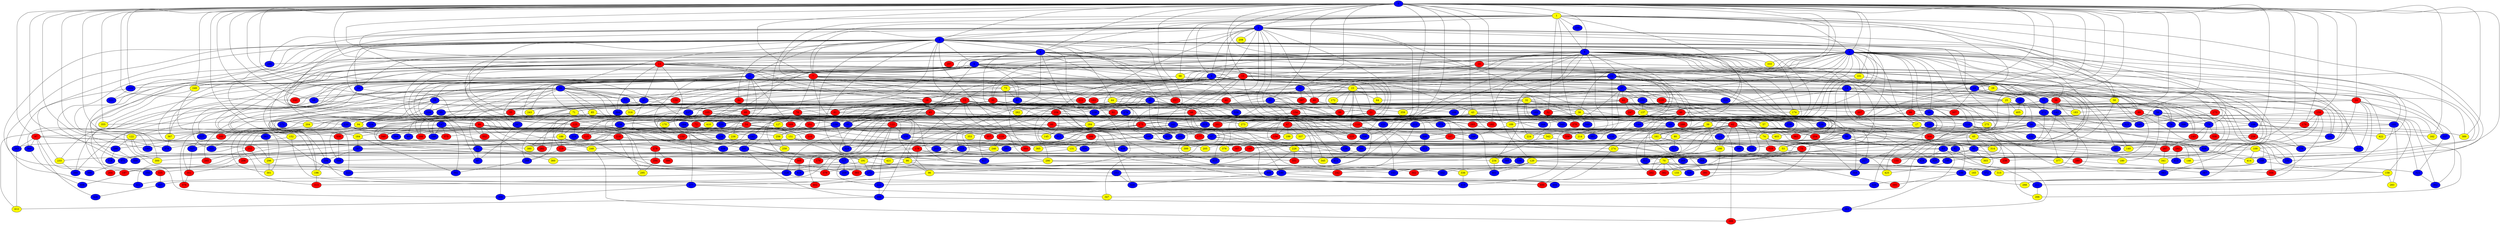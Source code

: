 graph {
0 [style = filled fillcolor = blue];
1 [style = filled fillcolor = yellow];
2 [style = filled fillcolor = blue];
3 [style = filled fillcolor = blue];
4 [style = filled fillcolor = blue];
5 [style = filled fillcolor = blue];
6 [style = filled fillcolor = blue];
7 [style = filled fillcolor = red];
8 [style = filled fillcolor = blue];
9 [style = filled fillcolor = blue];
10 [style = filled fillcolor = red];
11 [style = filled fillcolor = blue];
12 [style = filled fillcolor = red];
13 [style = filled fillcolor = red];
14 [style = filled fillcolor = blue];
15 [style = filled fillcolor = red];
16 [style = filled fillcolor = red];
17 [style = filled fillcolor = yellow];
18 [style = filled fillcolor = blue];
19 [style = filled fillcolor = blue];
20 [style = filled fillcolor = blue];
21 [style = filled fillcolor = red];
22 [style = filled fillcolor = blue];
23 [style = filled fillcolor = yellow];
24 [style = filled fillcolor = red];
25 [style = filled fillcolor = yellow];
26 [style = filled fillcolor = blue];
27 [style = filled fillcolor = blue];
28 [style = filled fillcolor = blue];
29 [style = filled fillcolor = yellow];
30 [style = filled fillcolor = red];
31 [style = filled fillcolor = blue];
32 [style = filled fillcolor = yellow];
33 [style = filled fillcolor = blue];
34 [style = filled fillcolor = blue];
35 [style = filled fillcolor = red];
36 [style = filled fillcolor = yellow];
37 [style = filled fillcolor = blue];
38 [style = filled fillcolor = red];
39 [style = filled fillcolor = yellow];
40 [style = filled fillcolor = red];
41 [style = filled fillcolor = blue];
42 [style = filled fillcolor = red];
43 [style = filled fillcolor = yellow];
44 [style = filled fillcolor = yellow];
45 [style = filled fillcolor = red];
46 [style = filled fillcolor = red];
47 [style = filled fillcolor = red];
48 [style = filled fillcolor = red];
49 [style = filled fillcolor = red];
50 [style = filled fillcolor = blue];
51 [style = filled fillcolor = blue];
52 [style = filled fillcolor = red];
53 [style = filled fillcolor = yellow];
54 [style = filled fillcolor = red];
55 [style = filled fillcolor = blue];
56 [style = filled fillcolor = blue];
57 [style = filled fillcolor = yellow];
58 [style = filled fillcolor = yellow];
59 [style = filled fillcolor = blue];
60 [style = filled fillcolor = red];
61 [style = filled fillcolor = red];
62 [style = filled fillcolor = red];
63 [style = filled fillcolor = blue];
64 [style = filled fillcolor = yellow];
65 [style = filled fillcolor = yellow];
66 [style = filled fillcolor = red];
67 [style = filled fillcolor = blue];
68 [style = filled fillcolor = blue];
69 [style = filled fillcolor = blue];
70 [style = filled fillcolor = yellow];
71 [style = filled fillcolor = yellow];
72 [style = filled fillcolor = red];
73 [style = filled fillcolor = yellow];
74 [style = filled fillcolor = yellow];
75 [style = filled fillcolor = red];
76 [style = filled fillcolor = blue];
77 [style = filled fillcolor = blue];
78 [style = filled fillcolor = red];
79 [style = filled fillcolor = blue];
80 [style = filled fillcolor = yellow];
81 [style = filled fillcolor = blue];
82 [style = filled fillcolor = blue];
83 [style = filled fillcolor = blue];
84 [style = filled fillcolor = red];
85 [style = filled fillcolor = yellow];
86 [style = filled fillcolor = red];
87 [style = filled fillcolor = blue];
88 [style = filled fillcolor = red];
89 [style = filled fillcolor = red];
90 [style = filled fillcolor = yellow];
91 [style = filled fillcolor = blue];
92 [style = filled fillcolor = red];
93 [style = filled fillcolor = blue];
94 [style = filled fillcolor = yellow];
95 [style = filled fillcolor = blue];
96 [style = filled fillcolor = yellow];
97 [style = filled fillcolor = red];
98 [style = filled fillcolor = yellow];
99 [style = filled fillcolor = red];
100 [style = filled fillcolor = blue];
101 [style = filled fillcolor = yellow];
102 [style = filled fillcolor = blue];
103 [style = filled fillcolor = blue];
104 [style = filled fillcolor = red];
105 [style = filled fillcolor = red];
106 [style = filled fillcolor = blue];
107 [style = filled fillcolor = red];
108 [style = filled fillcolor = blue];
109 [style = filled fillcolor = yellow];
110 [style = filled fillcolor = red];
111 [style = filled fillcolor = red];
112 [style = filled fillcolor = blue];
113 [style = filled fillcolor = blue];
114 [style = filled fillcolor = blue];
115 [style = filled fillcolor = red];
116 [style = filled fillcolor = blue];
117 [style = filled fillcolor = blue];
118 [style = filled fillcolor = blue];
119 [style = filled fillcolor = red];
120 [style = filled fillcolor = yellow];
121 [style = filled fillcolor = blue];
122 [style = filled fillcolor = yellow];
123 [style = filled fillcolor = red];
124 [style = filled fillcolor = blue];
125 [style = filled fillcolor = red];
126 [style = filled fillcolor = blue];
127 [style = filled fillcolor = yellow];
128 [style = filled fillcolor = blue];
129 [style = filled fillcolor = red];
130 [style = filled fillcolor = red];
131 [style = filled fillcolor = yellow];
132 [style = filled fillcolor = blue];
133 [style = filled fillcolor = yellow];
134 [style = filled fillcolor = red];
135 [style = filled fillcolor = blue];
136 [style = filled fillcolor = blue];
137 [style = filled fillcolor = yellow];
138 [style = filled fillcolor = blue];
139 [style = filled fillcolor = blue];
140 [style = filled fillcolor = yellow];
141 [style = filled fillcolor = blue];
142 [style = filled fillcolor = blue];
143 [style = filled fillcolor = red];
144 [style = filled fillcolor = blue];
145 [style = filled fillcolor = yellow];
146 [style = filled fillcolor = yellow];
147 [style = filled fillcolor = blue];
148 [style = filled fillcolor = blue];
149 [style = filled fillcolor = red];
150 [style = filled fillcolor = red];
151 [style = filled fillcolor = yellow];
152 [style = filled fillcolor = yellow];
153 [style = filled fillcolor = blue];
154 [style = filled fillcolor = red];
155 [style = filled fillcolor = red];
156 [style = filled fillcolor = blue];
157 [style = filled fillcolor = blue];
158 [style = filled fillcolor = yellow];
159 [style = filled fillcolor = red];
160 [style = filled fillcolor = red];
161 [style = filled fillcolor = yellow];
162 [style = filled fillcolor = yellow];
163 [style = filled fillcolor = red];
164 [style = filled fillcolor = yellow];
165 [style = filled fillcolor = yellow];
166 [style = filled fillcolor = red];
167 [style = filled fillcolor = red];
168 [style = filled fillcolor = blue];
169 [style = filled fillcolor = red];
170 [style = filled fillcolor = yellow];
171 [style = filled fillcolor = blue];
172 [style = filled fillcolor = yellow];
173 [style = filled fillcolor = red];
174 [style = filled fillcolor = yellow];
175 [style = filled fillcolor = red];
176 [style = filled fillcolor = red];
177 [style = filled fillcolor = red];
178 [style = filled fillcolor = red];
179 [style = filled fillcolor = red];
180 [style = filled fillcolor = yellow];
181 [style = filled fillcolor = blue];
182 [style = filled fillcolor = red];
183 [style = filled fillcolor = yellow];
184 [style = filled fillcolor = blue];
185 [style = filled fillcolor = blue];
186 [style = filled fillcolor = yellow];
187 [style = filled fillcolor = blue];
188 [style = filled fillcolor = blue];
189 [style = filled fillcolor = yellow];
190 [style = filled fillcolor = blue];
191 [style = filled fillcolor = yellow];
192 [style = filled fillcolor = blue];
193 [style = filled fillcolor = blue];
194 [style = filled fillcolor = blue];
195 [style = filled fillcolor = blue];
196 [style = filled fillcolor = yellow];
197 [style = filled fillcolor = red];
198 [style = filled fillcolor = blue];
199 [style = filled fillcolor = yellow];
200 [style = filled fillcolor = blue];
201 [style = filled fillcolor = red];
202 [style = filled fillcolor = red];
203 [style = filled fillcolor = blue];
204 [style = filled fillcolor = yellow];
205 [style = filled fillcolor = yellow];
206 [style = filled fillcolor = red];
207 [style = filled fillcolor = red];
208 [style = filled fillcolor = yellow];
209 [style = filled fillcolor = blue];
210 [style = filled fillcolor = red];
211 [style = filled fillcolor = blue];
212 [style = filled fillcolor = blue];
213 [style = filled fillcolor = blue];
214 [style = filled fillcolor = yellow];
215 [style = filled fillcolor = blue];
216 [style = filled fillcolor = red];
217 [style = filled fillcolor = blue];
218 [style = filled fillcolor = red];
219 [style = filled fillcolor = blue];
220 [style = filled fillcolor = blue];
221 [style = filled fillcolor = blue];
222 [style = filled fillcolor = blue];
223 [style = filled fillcolor = blue];
224 [style = filled fillcolor = yellow];
225 [style = filled fillcolor = red];
226 [style = filled fillcolor = yellow];
227 [style = filled fillcolor = blue];
228 [style = filled fillcolor = blue];
229 [style = filled fillcolor = blue];
230 [style = filled fillcolor = blue];
231 [style = filled fillcolor = blue];
232 [style = filled fillcolor = blue];
233 [style = filled fillcolor = yellow];
234 [style = filled fillcolor = yellow];
235 [style = filled fillcolor = blue];
236 [style = filled fillcolor = yellow];
237 [style = filled fillcolor = blue];
238 [style = filled fillcolor = red];
239 [style = filled fillcolor = blue];
240 [style = filled fillcolor = red];
241 [style = filled fillcolor = blue];
242 [style = filled fillcolor = red];
243 [style = filled fillcolor = yellow];
244 [style = filled fillcolor = blue];
245 [style = filled fillcolor = blue];
246 [style = filled fillcolor = yellow];
247 [style = filled fillcolor = red];
248 [style = filled fillcolor = yellow];
249 [style = filled fillcolor = yellow];
250 [style = filled fillcolor = blue];
251 [style = filled fillcolor = red];
252 [style = filled fillcolor = red];
253 [style = filled fillcolor = blue];
254 [style = filled fillcolor = red];
255 [style = filled fillcolor = blue];
256 [style = filled fillcolor = yellow];
257 [style = filled fillcolor = red];
258 [style = filled fillcolor = red];
259 [style = filled fillcolor = yellow];
260 [style = filled fillcolor = blue];
261 [style = filled fillcolor = blue];
262 [style = filled fillcolor = yellow];
263 [style = filled fillcolor = blue];
264 [style = filled fillcolor = red];
265 [style = filled fillcolor = red];
266 [style = filled fillcolor = yellow];
267 [style = filled fillcolor = blue];
268 [style = filled fillcolor = yellow];
269 [style = filled fillcolor = blue];
270 [style = filled fillcolor = red];
271 [style = filled fillcolor = blue];
272 [style = filled fillcolor = blue];
273 [style = filled fillcolor = yellow];
274 [style = filled fillcolor = yellow];
275 [style = filled fillcolor = yellow];
276 [style = filled fillcolor = blue];
277 [style = filled fillcolor = blue];
278 [style = filled fillcolor = red];
279 [style = filled fillcolor = blue];
280 [style = filled fillcolor = red];
281 [style = filled fillcolor = blue];
282 [style = filled fillcolor = red];
283 [style = filled fillcolor = yellow];
284 [style = filled fillcolor = yellow];
285 [style = filled fillcolor = blue];
286 [style = filled fillcolor = yellow];
287 [style = filled fillcolor = red];
288 [style = filled fillcolor = red];
289 [style = filled fillcolor = blue];
290 [style = filled fillcolor = yellow];
291 [style = filled fillcolor = blue];
292 [style = filled fillcolor = red];
293 [style = filled fillcolor = red];
294 [style = filled fillcolor = red];
295 [style = filled fillcolor = yellow];
296 [style = filled fillcolor = yellow];
297 [style = filled fillcolor = red];
298 [style = filled fillcolor = blue];
299 [style = filled fillcolor = red];
300 [style = filled fillcolor = yellow];
301 [style = filled fillcolor = yellow];
302 [style = filled fillcolor = red];
303 [style = filled fillcolor = yellow];
304 [style = filled fillcolor = red];
305 [style = filled fillcolor = red];
306 [style = filled fillcolor = blue];
307 [style = filled fillcolor = red];
308 [style = filled fillcolor = blue];
309 [style = filled fillcolor = blue];
310 [style = filled fillcolor = yellow];
311 [style = filled fillcolor = blue];
312 [style = filled fillcolor = blue];
313 [style = filled fillcolor = red];
314 [style = filled fillcolor = yellow];
315 [style = filled fillcolor = blue];
316 [style = filled fillcolor = yellow];
317 [style = filled fillcolor = blue];
318 [style = filled fillcolor = blue];
319 [style = filled fillcolor = red];
320 [style = filled fillcolor = blue];
321 [style = filled fillcolor = blue];
322 [style = filled fillcolor = blue];
323 [style = filled fillcolor = blue];
324 [style = filled fillcolor = blue];
325 [style = filled fillcolor = blue];
326 [style = filled fillcolor = blue];
327 [style = filled fillcolor = blue];
328 [style = filled fillcolor = blue];
329 [style = filled fillcolor = blue];
330 [style = filled fillcolor = red];
331 [style = filled fillcolor = red];
332 [style = filled fillcolor = blue];
333 [style = filled fillcolor = yellow];
334 [style = filled fillcolor = blue];
335 [style = filled fillcolor = red];
336 [style = filled fillcolor = yellow];
337 [style = filled fillcolor = yellow];
338 [style = filled fillcolor = red];
339 [style = filled fillcolor = blue];
340 [style = filled fillcolor = red];
341 [style = filled fillcolor = yellow];
342 [style = filled fillcolor = yellow];
343 [style = filled fillcolor = blue];
344 [style = filled fillcolor = blue];
345 [style = filled fillcolor = yellow];
346 [style = filled fillcolor = blue];
347 [style = filled fillcolor = yellow];
348 [style = filled fillcolor = blue];
349 [style = filled fillcolor = blue];
350 [style = filled fillcolor = blue];
351 [style = filled fillcolor = red];
352 [style = filled fillcolor = red];
353 [style = filled fillcolor = yellow];
354 [style = filled fillcolor = blue];
355 [style = filled fillcolor = yellow];
356 [style = filled fillcolor = red];
357 [style = filled fillcolor = red];
358 [style = filled fillcolor = red];
359 [style = filled fillcolor = yellow];
360 [style = filled fillcolor = yellow];
361 [style = filled fillcolor = red];
362 [style = filled fillcolor = blue];
363 [style = filled fillcolor = blue];
364 [style = filled fillcolor = red];
365 [style = filled fillcolor = yellow];
366 [style = filled fillcolor = blue];
367 [style = filled fillcolor = yellow];
368 [style = filled fillcolor = blue];
369 [style = filled fillcolor = blue];
370 [style = filled fillcolor = blue];
371 [style = filled fillcolor = blue];
372 [style = filled fillcolor = blue];
373 [style = filled fillcolor = blue];
374 [style = filled fillcolor = blue];
375 [style = filled fillcolor = red];
376 [style = filled fillcolor = yellow];
377 [style = filled fillcolor = yellow];
378 [style = filled fillcolor = red];
379 [style = filled fillcolor = red];
380 [style = filled fillcolor = yellow];
381 [style = filled fillcolor = blue];
382 [style = filled fillcolor = red];
383 [style = filled fillcolor = blue];
384 [style = filled fillcolor = blue];
385 [style = filled fillcolor = blue];
386 [style = filled fillcolor = red];
387 [style = filled fillcolor = blue];
388 [style = filled fillcolor = red];
389 [style = filled fillcolor = yellow];
390 [style = filled fillcolor = blue];
391 [style = filled fillcolor = red];
392 [style = filled fillcolor = blue];
393 [style = filled fillcolor = red];
394 [style = filled fillcolor = blue];
395 [style = filled fillcolor = red];
396 [style = filled fillcolor = blue];
397 [style = filled fillcolor = red];
398 [style = filled fillcolor = blue];
399 [style = filled fillcolor = yellow];
400 [style = filled fillcolor = red];
401 [style = filled fillcolor = blue];
402 [style = filled fillcolor = red];
403 [style = filled fillcolor = yellow];
404 [style = filled fillcolor = blue];
405 [style = filled fillcolor = yellow];
406 [style = filled fillcolor = blue];
407 [style = filled fillcolor = blue];
408 [style = filled fillcolor = blue];
409 [style = filled fillcolor = blue];
410 [style = filled fillcolor = yellow];
411 [style = filled fillcolor = blue];
412 [style = filled fillcolor = yellow];
413 [style = filled fillcolor = blue];
414 [style = filled fillcolor = yellow];
415 [style = filled fillcolor = blue];
416 [style = filled fillcolor = blue];
417 [style = filled fillcolor = blue];
418 [style = filled fillcolor = blue];
419 [style = filled fillcolor = blue];
420 [style = filled fillcolor = blue];
421 [style = filled fillcolor = yellow];
422 [style = filled fillcolor = yellow];
423 [style = filled fillcolor = blue];
424 [style = filled fillcolor = blue];
425 [style = filled fillcolor = yellow];
426 [style = filled fillcolor = blue];
0 -- 5;
0 -- 7;
0 -- 8;
0 -- 10;
0 -- 13;
0 -- 15;
0 -- 16;
0 -- 18;
0 -- 20;
0 -- 24;
0 -- 25;
0 -- 27;
0 -- 31;
0 -- 34;
0 -- 39;
3 -- 290;
0 -- 4;
0 -- 3;
0 -- 2;
0 -- 1;
0 -- 43;
0 -- 51;
0 -- 53;
0 -- 68;
0 -- 77;
0 -- 88;
0 -- 97;
0 -- 101;
0 -- 105;
0 -- 108;
0 -- 120;
0 -- 121;
0 -- 140;
0 -- 159;
0 -- 162;
0 -- 164;
0 -- 176;
0 -- 177;
0 -- 183;
0 -- 193;
0 -- 215;
0 -- 232;
0 -- 240;
0 -- 249;
0 -- 252;
0 -- 258;
0 -- 298;
0 -- 333;
0 -- 355;
0 -- 374;
0 -- 389;
1 -- 2;
1 -- 3;
1 -- 4;
1 -- 5;
1 -- 8;
1 -- 9;
1 -- 16;
1 -- 18;
1 -- 52;
1 -- 54;
1 -- 58;
1 -- 98;
1 -- 148;
1 -- 184;
1 -- 235;
1 -- 270;
1 -- 320;
1 -- 387;
1 -- 422;
2 -- 3;
2 -- 7;
2 -- 9;
2 -- 23;
2 -- 30;
2 -- 33;
2 -- 39;
2 -- 41;
2 -- 58;
2 -- 67;
2 -- 108;
2 -- 111;
2 -- 121;
2 -- 125;
2 -- 190;
2 -- 208;
2 -- 215;
2 -- 217;
2 -- 225;
2 -- 239;
2 -- 276;
2 -- 285;
2 -- 309;
3 -- 4;
3 -- 5;
3 -- 6;
3 -- 7;
3 -- 8;
3 -- 11;
3 -- 12;
3 -- 25;
3 -- 26;
3 -- 28;
3 -- 39;
3 -- 44;
3 -- 46;
3 -- 61;
3 -- 63;
3 -- 79;
3 -- 83;
3 -- 84;
3 -- 88;
3 -- 92;
3 -- 122;
3 -- 150;
3 -- 151;
3 -- 174;
3 -- 191;
3 -- 197;
3 -- 204;
3 -- 233;
3 -- 250;
3 -- 257;
3 -- 311;
3 -- 321;
3 -- 415;
4 -- 6;
4 -- 13;
4 -- 33;
4 -- 35;
4 -- 43;
4 -- 49;
4 -- 55;
4 -- 60;
4 -- 66;
4 -- 96;
4 -- 101;
4 -- 110;
4 -- 125;
4 -- 193;
4 -- 207;
4 -- 221;
4 -- 247;
4 -- 297;
4 -- 364;
4 -- 389;
5 -- 6;
5 -- 9;
5 -- 10;
5 -- 11;
5 -- 12;
5 -- 14;
5 -- 17;
5 -- 22;
5 -- 29;
5 -- 36;
5 -- 38;
5 -- 40;
5 -- 42;
5 -- 59;
5 -- 63;
5 -- 79;
5 -- 86;
5 -- 98;
5 -- 99;
5 -- 101;
5 -- 106;
5 -- 109;
5 -- 112;
5 -- 128;
5 -- 130;
5 -- 140;
5 -- 144;
5 -- 157;
5 -- 164;
5 -- 173;
5 -- 275;
5 -- 285;
5 -- 288;
5 -- 300;
5 -- 359;
5 -- 361;
5 -- 396;
5 -- 414;
6 -- 11;
6 -- 21;
6 -- 41;
6 -- 45;
6 -- 75;
6 -- 87;
6 -- 91;
6 -- 152;
6 -- 154;
6 -- 223;
6 -- 248;
6 -- 282;
6 -- 316;
6 -- 349;
6 -- 392;
6 -- 397;
6 -- 422;
7 -- 12;
7 -- 18;
7 -- 23;
7 -- 29;
7 -- 30;
7 -- 32;
7 -- 71;
7 -- 73;
7 -- 78;
7 -- 163;
7 -- 215;
7 -- 239;
7 -- 240;
7 -- 243;
7 -- 249;
7 -- 264;
7 -- 306;
7 -- 322;
7 -- 369;
7 -- 401;
8 -- 10;
8 -- 13;
8 -- 15;
8 -- 19;
8 -- 20;
8 -- 27;
8 -- 48;
8 -- 49;
8 -- 51;
8 -- 58;
8 -- 61;
8 -- 75;
8 -- 89;
8 -- 103;
8 -- 110;
8 -- 170;
8 -- 174;
8 -- 182;
8 -- 224;
8 -- 231;
8 -- 236;
8 -- 333;
8 -- 342;
8 -- 384;
8 -- 400;
8 -- 403;
8 -- 416;
9 -- 14;
9 -- 21;
9 -- 29;
9 -- 33;
9 -- 37;
9 -- 44;
9 -- 64;
9 -- 73;
9 -- 93;
9 -- 94;
9 -- 100;
9 -- 102;
9 -- 124;
9 -- 129;
9 -- 136;
9 -- 152;
9 -- 178;
9 -- 181;
9 -- 185;
9 -- 233;
9 -- 237;
9 -- 301;
9 -- 341;
10 -- 15;
10 -- 30;
10 -- 104;
10 -- 192;
10 -- 325;
11 -- 14;
11 -- 26;
11 -- 28;
11 -- 48;
11 -- 169;
11 -- 184;
11 -- 196;
11 -- 220;
12 -- 21;
12 -- 34;
12 -- 35;
12 -- 59;
12 -- 69;
12 -- 71;
12 -- 78;
12 -- 90;
12 -- 95;
12 -- 104;
12 -- 119;
12 -- 153;
12 -- 182;
12 -- 185;
12 -- 219;
12 -- 236;
12 -- 243;
12 -- 262;
12 -- 322;
12 -- 365;
13 -- 22;
13 -- 37;
13 -- 53;
13 -- 68;
13 -- 91;
13 -- 119;
13 -- 144;
13 -- 170;
13 -- 230;
13 -- 249;
13 -- 296;
13 -- 339;
13 -- 350;
13 -- 362;
13 -- 367;
13 -- 394;
14 -- 17;
14 -- 25;
14 -- 28;
14 -- 38;
14 -- 44;
14 -- 52;
14 -- 159;
14 -- 163;
14 -- 382;
14 -- 425;
15 -- 16;
15 -- 19;
15 -- 27;
15 -- 51;
15 -- 92;
15 -- 135;
15 -- 138;
15 -- 167;
15 -- 186;
15 -- 225;
15 -- 267;
15 -- 370;
15 -- 383;
16 -- 45;
16 -- 72;
16 -- 92;
16 -- 373;
16 -- 412;
17 -- 119;
17 -- 146;
17 -- 299;
17 -- 356;
18 -- 19;
18 -- 24;
18 -- 31;
18 -- 38;
18 -- 64;
18 -- 89;
18 -- 160;
18 -- 207;
18 -- 231;
18 -- 290;
18 -- 292;
18 -- 307;
19 -- 34;
19 -- 254;
19 -- 405;
20 -- 40;
20 -- 49;
20 -- 57;
20 -- 87;
20 -- 93;
20 -- 262;
20 -- 397;
21 -- 57;
21 -- 67;
21 -- 115;
21 -- 288;
21 -- 377;
21 -- 380;
22 -- 23;
22 -- 70;
22 -- 77;
22 -- 80;
22 -- 161;
22 -- 234;
22 -- 312;
22 -- 329;
22 -- 342;
22 -- 358;
23 -- 42;
23 -- 64;
23 -- 99;
23 -- 143;
23 -- 153;
23 -- 172;
23 -- 237;
23 -- 273;
23 -- 336;
24 -- 46;
24 -- 105;
24 -- 146;
24 -- 157;
24 -- 162;
24 -- 181;
24 -- 416;
25 -- 56;
25 -- 71;
25 -- 86;
25 -- 142;
25 -- 155;
25 -- 268;
25 -- 405;
26 -- 35;
26 -- 37;
26 -- 40;
26 -- 68;
26 -- 77;
26 -- 82;
26 -- 85;
26 -- 94;
26 -- 107;
26 -- 111;
26 -- 122;
26 -- 129;
26 -- 130;
26 -- 151;
26 -- 194;
26 -- 230;
26 -- 240;
26 -- 242;
26 -- 257;
26 -- 260;
26 -- 265;
26 -- 308;
26 -- 394;
26 -- 410;
26 -- 411;
27 -- 32;
27 -- 42;
27 -- 74;
27 -- 76;
27 -- 102;
27 -- 126;
27 -- 134;
27 -- 191;
27 -- 276;
27 -- 293;
27 -- 320;
27 -- 410;
27 -- 419;
28 -- 48;
28 -- 114;
28 -- 124;
28 -- 194;
28 -- 196;
29 -- 161;
29 -- 238;
29 -- 271;
30 -- 47;
30 -- 55;
30 -- 82;
30 -- 141;
30 -- 199;
30 -- 209;
31 -- 56;
31 -- 62;
31 -- 127;
31 -- 138;
31 -- 139;
31 -- 200;
31 -- 201;
31 -- 291;
31 -- 307;
32 -- 36;
32 -- 50;
32 -- 113;
32 -- 117;
32 -- 118;
32 -- 175;
32 -- 183;
32 -- 188;
32 -- 224;
32 -- 343;
33 -- 278;
33 -- 330;
34 -- 65;
34 -- 120;
34 -- 132;
34 -- 158;
34 -- 187;
34 -- 213;
34 -- 337;
34 -- 406;
35 -- 204;
35 -- 267;
35 -- 269;
36 -- 79;
36 -- 281;
36 -- 349;
36 -- 361;
36 -- 402;
37 -- 45;
37 -- 55;
37 -- 302;
38 -- 106;
38 -- 142;
38 -- 258;
39 -- 80;
39 -- 145;
39 -- 167;
39 -- 202;
39 -- 286;
39 -- 388;
40 -- 339;
41 -- 95;
41 -- 104;
41 -- 212;
41 -- 255;
41 -- 279;
41 -- 359;
42 -- 43;
42 -- 46;
42 -- 99;
42 -- 137;
42 -- 207;
42 -- 247;
43 -- 47;
43 -- 54;
43 -- 57;
43 -- 60;
43 -- 62;
43 -- 70;
43 -- 72;
43 -- 74;
43 -- 76;
43 -- 80;
43 -- 121;
43 -- 141;
43 -- 182;
43 -- 189;
43 -- 246;
43 -- 253;
43 -- 266;
43 -- 273;
44 -- 52;
44 -- 54;
45 -- 63;
45 -- 95;
45 -- 110;
45 -- 123;
45 -- 126;
45 -- 184;
45 -- 201;
45 -- 228;
45 -- 324;
45 -- 357;
45 -- 370;
45 -- 410;
46 -- 116;
46 -- 118;
46 -- 144;
46 -- 201;
46 -- 244;
46 -- 406;
47 -- 50;
47 -- 100;
47 -- 134;
47 -- 199;
47 -- 225;
47 -- 336;
47 -- 337;
48 -- 96;
48 -- 135;
48 -- 170;
48 -- 259;
48 -- 295;
49 -- 61;
49 -- 66;
49 -- 188;
49 -- 232;
49 -- 266;
49 -- 289;
49 -- 304;
50 -- 53;
50 -- 82;
50 -- 83;
50 -- 93;
50 -- 109;
50 -- 167;
50 -- 205;
50 -- 331;
50 -- 406;
50 -- 416;
51 -- 76;
51 -- 89;
51 -- 143;
51 -- 200;
51 -- 226;
51 -- 241;
51 -- 271;
52 -- 343;
53 -- 70;
53 -- 179;
53 -- 238;
53 -- 305;
53 -- 377;
54 -- 67;
54 -- 69;
54 -- 115;
54 -- 128;
54 -- 210;
54 -- 330;
54 -- 384;
55 -- 171;
56 -- 90;
56 -- 106;
56 -- 158;
56 -- 180;
56 -- 325;
56 -- 396;
57 -- 254;
58 -- 83;
58 -- 137;
58 -- 245;
58 -- 303;
59 -- 275;
59 -- 326;
59 -- 373;
60 -- 200;
60 -- 367;
60 -- 375;
60 -- 420;
61 -- 116;
61 -- 206;
62 -- 65;
62 -- 74;
62 -- 116;
62 -- 149;
62 -- 161;
62 -- 162;
62 -- 198;
62 -- 202;
62 -- 224;
62 -- 231;
62 -- 234;
62 -- 286;
62 -- 345;
62 -- 353;
62 -- 390;
62 -- 403;
62 -- 413;
63 -- 112;
63 -- 274;
63 -- 368;
63 -- 381;
65 -- 140;
65 -- 149;
65 -- 238;
65 -- 314;
66 -- 168;
66 -- 293;
66 -- 294;
66 -- 315;
66 -- 347;
66 -- 415;
67 -- 203;
67 -- 310;
67 -- 354;
67 -- 404;
68 -- 127;
68 -- 367;
69 -- 197;
69 -- 278;
70 -- 133;
70 -- 202;
70 -- 302;
70 -- 328;
70 -- 372;
70 -- 382;
70 -- 393;
71 -- 72;
71 -- 114;
71 -- 166;
71 -- 179;
71 -- 218;
71 -- 245;
71 -- 355;
71 -- 419;
72 -- 241;
73 -- 84;
73 -- 91;
73 -- 312;
74 -- 75;
74 -- 81;
74 -- 287;
74 -- 313;
74 -- 319;
74 -- 399;
75 -- 133;
75 -- 269;
75 -- 332;
76 -- 287;
77 -- 124;
77 -- 316;
77 -- 345;
77 -- 394;
78 -- 139;
78 -- 168;
78 -- 251;
78 -- 301;
78 -- 425;
79 -- 143;
79 -- 319;
79 -- 338;
80 -- 209;
80 -- 317;
80 -- 390;
81 -- 155;
81 -- 180;
81 -- 363;
82 -- 87;
82 -- 90;
82 -- 300;
83 -- 156;
83 -- 280;
83 -- 363;
83 -- 424;
84 -- 105;
84 -- 117;
84 -- 304;
84 -- 335;
85 -- 94;
85 -- 131;
85 -- 166;
85 -- 176;
85 -- 323;
85 -- 340;
86 -- 103;
86 -- 203;
86 -- 314;
88 -- 107;
88 -- 122;
88 -- 216;
88 -- 334;
88 -- 352;
88 -- 360;
89 -- 114;
89 -- 148;
89 -- 192;
89 -- 220;
89 -- 274;
89 -- 396;
90 -- 96;
90 -- 190;
90 -- 197;
90 -- 228;
91 -- 149;
91 -- 237;
91 -- 284;
91 -- 305;
92 -- 169;
92 -- 373;
93 -- 148;
93 -- 303;
93 -- 329;
93 -- 421;
94 -- 97;
94 -- 399;
95 -- 108;
95 -- 219;
96 -- 402;
96 -- 404;
97 -- 131;
97 -- 263;
97 -- 369;
97 -- 380;
97 -- 398;
97 -- 426;
98 -- 183;
98 -- 227;
99 -- 156;
99 -- 376;
100 -- 131;
100 -- 248;
100 -- 274;
101 -- 111;
101 -- 214;
101 -- 338;
102 -- 137;
102 -- 174;
103 -- 157;
103 -- 299;
104 -- 127;
104 -- 136;
104 -- 145;
104 -- 198;
104 -- 284;
104 -- 319;
104 -- 352;
104 -- 354;
104 -- 417;
105 -- 115;
105 -- 123;
105 -- 125;
105 -- 273;
105 -- 348;
105 -- 353;
105 -- 380;
106 -- 107;
106 -- 258;
106 -- 389;
106 -- 422;
107 -- 113;
107 -- 211;
108 -- 136;
109 -- 120;
109 -- 232;
109 -- 414;
110 -- 160;
110 -- 195;
110 -- 214;
110 -- 256;
111 -- 160;
111 -- 175;
111 -- 293;
112 -- 286;
113 -- 117;
113 -- 328;
113 -- 371;
114 -- 152;
115 -- 322;
115 -- 393;
116 -- 226;
116 -- 317;
117 -- 209;
117 -- 222;
117 -- 223;
117 -- 253;
118 -- 132;
118 -- 195;
118 -- 199;
118 -- 383;
119 -- 246;
119 -- 364;
119 -- 379;
120 -- 153;
120 -- 158;
120 -- 165;
120 -- 242;
120 -- 335;
120 -- 401;
122 -- 298;
122 -- 300;
122 -- 421;
123 -- 135;
123 -- 164;
123 -- 179;
123 -- 222;
123 -- 272;
123 -- 361;
124 -- 223;
124 -- 418;
125 -- 186;
125 -- 205;
125 -- 219;
125 -- 256;
126 -- 329;
127 -- 151;
127 -- 203;
127 -- 278;
128 -- 263;
128 -- 269;
129 -- 217;
130 -- 239;
130 -- 282;
131 -- 217;
131 -- 348;
132 -- 387;
134 -- 252;
134 -- 292;
135 -- 181;
135 -- 281;
135 -- 324;
136 -- 146;
136 -- 206;
137 -- 175;
137 -- 189;
137 -- 229;
137 -- 251;
137 -- 344;
138 -- 150;
138 -- 291;
138 -- 298;
139 -- 145;
139 -- 150;
139 -- 166;
139 -- 190;
139 -- 299;
139 -- 324;
139 -- 337;
139 -- 366;
140 -- 195;
141 -- 155;
141 -- 177;
141 -- 236;
141 -- 312;
141 -- 382;
142 -- 165;
142 -- 347;
143 -- 287;
144 -- 358;
147 -- 168;
147 -- 216;
147 -- 252;
147 -- 375;
147 -- 378;
147 -- 417;
148 -- 310;
148 -- 323;
148 -- 336;
149 -- 290;
149 -- 415;
151 -- 178;
151 -- 193;
151 -- 213;
151 -- 393;
152 -- 277;
152 -- 327;
154 -- 220;
154 -- 244;
154 -- 315;
154 -- 346;
156 -- 198;
156 -- 250;
157 -- 323;
158 -- 211;
158 -- 283;
159 -- 176;
159 -- 212;
159 -- 326;
159 -- 356;
159 -- 362;
159 -- 413;
160 -- 351;
161 -- 311;
161 -- 321;
161 -- 370;
164 -- 187;
164 -- 392;
169 -- 261;
169 -- 411;
173 -- 245;
173 -- 385;
175 -- 227;
175 -- 254;
175 -- 255;
175 -- 281;
175 -- 357;
175 -- 423;
178 -- 233;
178 -- 234;
178 -- 385;
178 -- 418;
184 -- 277;
185 -- 204;
185 -- 270;
185 -- 341;
186 -- 218;
186 -- 248;
186 -- 331;
186 -- 371;
187 -- 191;
187 -- 194;
187 -- 296;
189 -- 346;
189 -- 424;
190 -- 222;
190 -- 326;
191 -- 264;
191 -- 272;
191 -- 309;
192 -- 268;
192 -- 283;
192 -- 304;
194 -- 196;
194 -- 402;
195 -- 391;
195 -- 425;
196 -- 313;
197 -- 408;
198 -- 268;
198 -- 395;
199 -- 376;
200 -- 213;
201 -- 255;
203 -- 345;
203 -- 407;
204 -- 260;
206 -- 351;
211 -- 266;
212 -- 309;
215 -- 221;
215 -- 263;
216 -- 218;
216 -- 228;
216 -- 246;
216 -- 282;
216 -- 354;
217 -- 344;
218 -- 289;
218 -- 294;
220 -- 340;
222 -- 306;
226 -- 272;
226 -- 331;
226 -- 368;
227 -- 327;
228 -- 321;
228 -- 400;
230 -- 313;
230 -- 340;
230 -- 366;
230 -- 375;
233 -- 260;
234 -- 401;
237 -- 289;
241 -- 291;
241 -- 334;
246 -- 303;
246 -- 350;
248 -- 388;
249 -- 261;
249 -- 355;
251 -- 256;
252 -- 265;
252 -- 379;
253 -- 420;
254 -- 344;
256 -- 259;
257 -- 315;
258 -- 276;
258 -- 384;
261 -- 296;
263 -- 412;
267 -- 308;
271 -- 328;
271 -- 372;
272 -- 277;
274 -- 400;
277 -- 308;
277 -- 347;
278 -- 294;
278 -- 386;
279 -- 284;
280 -- 356;
281 -- 417;
284 -- 314;
284 -- 374;
285 -- 371;
286 -- 311;
286 -- 404;
287 -- 341;
289 -- 392;
290 -- 332;
290 -- 379;
291 -- 305;
291 -- 306;
291 -- 360;
292 -- 413;
293 -- 342;
294 -- 295;
296 -- 301;
298 -- 318;
298 -- 350;
299 -- 364;
299 -- 365;
305 -- 418;
306 -- 363;
306 -- 412;
309 -- 420;
312 -- 409;
315 -- 357;
315 -- 358;
323 -- 362;
327 -- 351;
330 -- 348;
335 -- 407;
336 -- 419;
341 -- 383;
342 -- 391;
342 -- 409;
351 -- 378;
363 -- 388;
367 -- 374;
369 -- 408;
371 -- 398;
377 -- 387;
384 -- 411;
390 -- 395;
406 -- 414;
407 -- 426;
}
